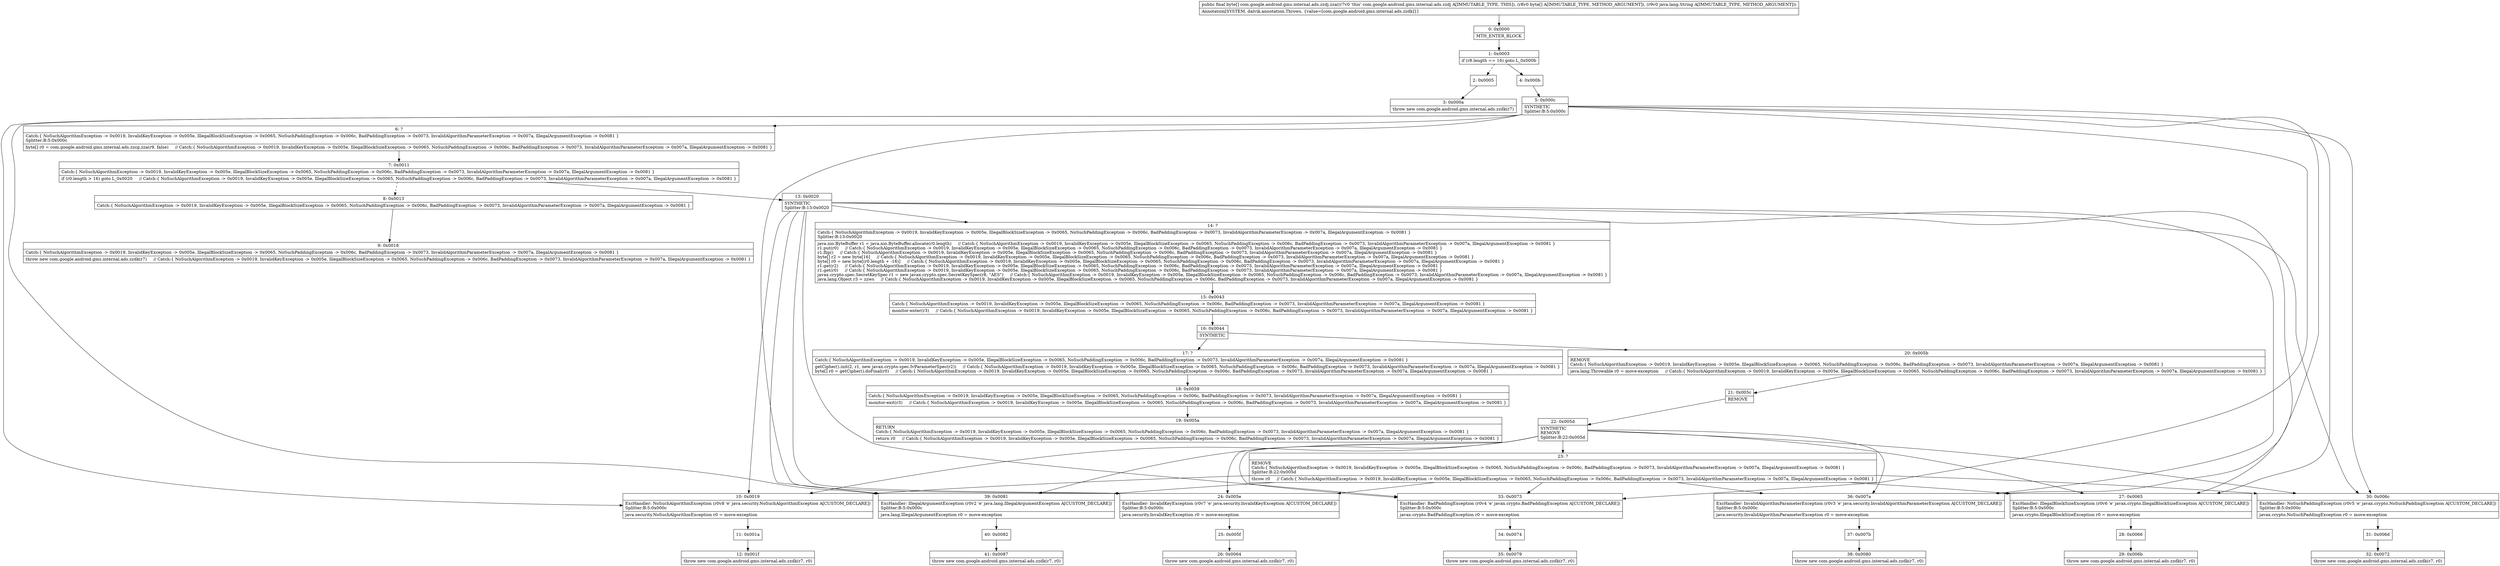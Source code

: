 digraph "CFG forcom.google.android.gms.internal.ads.zzdj.zza([BLjava\/lang\/String;)[B" {
Node_0 [shape=record,label="{0\:\ 0x0000|MTH_ENTER_BLOCK\l}"];
Node_1 [shape=record,label="{1\:\ 0x0003|if (r8.length == 16) goto L_0x000b\l}"];
Node_2 [shape=record,label="{2\:\ 0x0005}"];
Node_3 [shape=record,label="{3\:\ 0x000a|throw new com.google.android.gms.internal.ads.zzdk(r7)\l}"];
Node_4 [shape=record,label="{4\:\ 0x000b}"];
Node_5 [shape=record,label="{5\:\ 0x000c|SYNTHETIC\lSplitter:B:5:0x000c\l}"];
Node_6 [shape=record,label="{6\:\ ?|Catch:\{ NoSuchAlgorithmException \-\> 0x0019, InvalidKeyException \-\> 0x005e, IllegalBlockSizeException \-\> 0x0065, NoSuchPaddingException \-\> 0x006c, BadPaddingException \-\> 0x0073, InvalidAlgorithmParameterException \-\> 0x007a, IllegalArgumentException \-\> 0x0081 \}\lSplitter:B:5:0x000c\l|byte[] r0 = com.google.android.gms.internal.ads.zzcg.zza(r9, false)     \/\/ Catch:\{ NoSuchAlgorithmException \-\> 0x0019, InvalidKeyException \-\> 0x005e, IllegalBlockSizeException \-\> 0x0065, NoSuchPaddingException \-\> 0x006c, BadPaddingException \-\> 0x0073, InvalidAlgorithmParameterException \-\> 0x007a, IllegalArgumentException \-\> 0x0081 \}\l}"];
Node_7 [shape=record,label="{7\:\ 0x0011|Catch:\{ NoSuchAlgorithmException \-\> 0x0019, InvalidKeyException \-\> 0x005e, IllegalBlockSizeException \-\> 0x0065, NoSuchPaddingException \-\> 0x006c, BadPaddingException \-\> 0x0073, InvalidAlgorithmParameterException \-\> 0x007a, IllegalArgumentException \-\> 0x0081 \}\l|if (r0.length \> 16) goto L_0x0020     \/\/ Catch:\{ NoSuchAlgorithmException \-\> 0x0019, InvalidKeyException \-\> 0x005e, IllegalBlockSizeException \-\> 0x0065, NoSuchPaddingException \-\> 0x006c, BadPaddingException \-\> 0x0073, InvalidAlgorithmParameterException \-\> 0x007a, IllegalArgumentException \-\> 0x0081 \}\l}"];
Node_8 [shape=record,label="{8\:\ 0x0013|Catch:\{ NoSuchAlgorithmException \-\> 0x0019, InvalidKeyException \-\> 0x005e, IllegalBlockSizeException \-\> 0x0065, NoSuchPaddingException \-\> 0x006c, BadPaddingException \-\> 0x0073, InvalidAlgorithmParameterException \-\> 0x007a, IllegalArgumentException \-\> 0x0081 \}\l}"];
Node_9 [shape=record,label="{9\:\ 0x0018|Catch:\{ NoSuchAlgorithmException \-\> 0x0019, InvalidKeyException \-\> 0x005e, IllegalBlockSizeException \-\> 0x0065, NoSuchPaddingException \-\> 0x006c, BadPaddingException \-\> 0x0073, InvalidAlgorithmParameterException \-\> 0x007a, IllegalArgumentException \-\> 0x0081 \}\l|throw new com.google.android.gms.internal.ads.zzdk(r7)     \/\/ Catch:\{ NoSuchAlgorithmException \-\> 0x0019, InvalidKeyException \-\> 0x005e, IllegalBlockSizeException \-\> 0x0065, NoSuchPaddingException \-\> 0x006c, BadPaddingException \-\> 0x0073, InvalidAlgorithmParameterException \-\> 0x007a, IllegalArgumentException \-\> 0x0081 \}\l}"];
Node_10 [shape=record,label="{10\:\ 0x0019|ExcHandler: NoSuchAlgorithmException (r0v8 'e' java.security.NoSuchAlgorithmException A[CUSTOM_DECLARE])\lSplitter:B:5:0x000c\l|java.security.NoSuchAlgorithmException r0 = move\-exception\l}"];
Node_11 [shape=record,label="{11\:\ 0x001a}"];
Node_12 [shape=record,label="{12\:\ 0x001f|throw new com.google.android.gms.internal.ads.zzdk(r7, r0)\l}"];
Node_13 [shape=record,label="{13\:\ 0x0020|SYNTHETIC\lSplitter:B:13:0x0020\l}"];
Node_14 [shape=record,label="{14\:\ ?|Catch:\{ NoSuchAlgorithmException \-\> 0x0019, InvalidKeyException \-\> 0x005e, IllegalBlockSizeException \-\> 0x0065, NoSuchPaddingException \-\> 0x006c, BadPaddingException \-\> 0x0073, InvalidAlgorithmParameterException \-\> 0x007a, IllegalArgumentException \-\> 0x0081 \}\lSplitter:B:13:0x0020\l|java.nio.ByteBuffer r1 = java.nio.ByteBuffer.allocate(r0.length)     \/\/ Catch:\{ NoSuchAlgorithmException \-\> 0x0019, InvalidKeyException \-\> 0x005e, IllegalBlockSizeException \-\> 0x0065, NoSuchPaddingException \-\> 0x006c, BadPaddingException \-\> 0x0073, InvalidAlgorithmParameterException \-\> 0x007a, IllegalArgumentException \-\> 0x0081 \}\lr1.put(r0)     \/\/ Catch:\{ NoSuchAlgorithmException \-\> 0x0019, InvalidKeyException \-\> 0x005e, IllegalBlockSizeException \-\> 0x0065, NoSuchPaddingException \-\> 0x006c, BadPaddingException \-\> 0x0073, InvalidAlgorithmParameterException \-\> 0x007a, IllegalArgumentException \-\> 0x0081 \}\lr1.flip()     \/\/ Catch:\{ NoSuchAlgorithmException \-\> 0x0019, InvalidKeyException \-\> 0x005e, IllegalBlockSizeException \-\> 0x0065, NoSuchPaddingException \-\> 0x006c, BadPaddingException \-\> 0x0073, InvalidAlgorithmParameterException \-\> 0x007a, IllegalArgumentException \-\> 0x0081 \}\lbyte[] r2 = new byte[16]     \/\/ Catch:\{ NoSuchAlgorithmException \-\> 0x0019, InvalidKeyException \-\> 0x005e, IllegalBlockSizeException \-\> 0x0065, NoSuchPaddingException \-\> 0x006c, BadPaddingException \-\> 0x0073, InvalidAlgorithmParameterException \-\> 0x007a, IllegalArgumentException \-\> 0x0081 \}\lbyte[] r0 = new byte[(r0.length + \-16)]     \/\/ Catch:\{ NoSuchAlgorithmException \-\> 0x0019, InvalidKeyException \-\> 0x005e, IllegalBlockSizeException \-\> 0x0065, NoSuchPaddingException \-\> 0x006c, BadPaddingException \-\> 0x0073, InvalidAlgorithmParameterException \-\> 0x007a, IllegalArgumentException \-\> 0x0081 \}\lr1.get(r2)     \/\/ Catch:\{ NoSuchAlgorithmException \-\> 0x0019, InvalidKeyException \-\> 0x005e, IllegalBlockSizeException \-\> 0x0065, NoSuchPaddingException \-\> 0x006c, BadPaddingException \-\> 0x0073, InvalidAlgorithmParameterException \-\> 0x007a, IllegalArgumentException \-\> 0x0081 \}\lr1.get(r0)     \/\/ Catch:\{ NoSuchAlgorithmException \-\> 0x0019, InvalidKeyException \-\> 0x005e, IllegalBlockSizeException \-\> 0x0065, NoSuchPaddingException \-\> 0x006c, BadPaddingException \-\> 0x0073, InvalidAlgorithmParameterException \-\> 0x007a, IllegalArgumentException \-\> 0x0081 \}\ljavax.crypto.spec.SecretKeySpec r1 = new javax.crypto.spec.SecretKeySpec(r8, \"AES\")     \/\/ Catch:\{ NoSuchAlgorithmException \-\> 0x0019, InvalidKeyException \-\> 0x005e, IllegalBlockSizeException \-\> 0x0065, NoSuchPaddingException \-\> 0x006c, BadPaddingException \-\> 0x0073, InvalidAlgorithmParameterException \-\> 0x007a, IllegalArgumentException \-\> 0x0081 \}\ljava.lang.Object r3 = zzws     \/\/ Catch:\{ NoSuchAlgorithmException \-\> 0x0019, InvalidKeyException \-\> 0x005e, IllegalBlockSizeException \-\> 0x0065, NoSuchPaddingException \-\> 0x006c, BadPaddingException \-\> 0x0073, InvalidAlgorithmParameterException \-\> 0x007a, IllegalArgumentException \-\> 0x0081 \}\l}"];
Node_15 [shape=record,label="{15\:\ 0x0043|Catch:\{ NoSuchAlgorithmException \-\> 0x0019, InvalidKeyException \-\> 0x005e, IllegalBlockSizeException \-\> 0x0065, NoSuchPaddingException \-\> 0x006c, BadPaddingException \-\> 0x0073, InvalidAlgorithmParameterException \-\> 0x007a, IllegalArgumentException \-\> 0x0081 \}\l|monitor\-enter(r3)     \/\/ Catch:\{ NoSuchAlgorithmException \-\> 0x0019, InvalidKeyException \-\> 0x005e, IllegalBlockSizeException \-\> 0x0065, NoSuchPaddingException \-\> 0x006c, BadPaddingException \-\> 0x0073, InvalidAlgorithmParameterException \-\> 0x007a, IllegalArgumentException \-\> 0x0081 \}\l}"];
Node_16 [shape=record,label="{16\:\ 0x0044|SYNTHETIC\l}"];
Node_17 [shape=record,label="{17\:\ ?|Catch:\{ NoSuchAlgorithmException \-\> 0x0019, InvalidKeyException \-\> 0x005e, IllegalBlockSizeException \-\> 0x0065, NoSuchPaddingException \-\> 0x006c, BadPaddingException \-\> 0x0073, InvalidAlgorithmParameterException \-\> 0x007a, IllegalArgumentException \-\> 0x0081 \}\l|getCipher().init(2, r1, new javax.crypto.spec.IvParameterSpec(r2))     \/\/ Catch:\{ NoSuchAlgorithmException \-\> 0x0019, InvalidKeyException \-\> 0x005e, IllegalBlockSizeException \-\> 0x0065, NoSuchPaddingException \-\> 0x006c, BadPaddingException \-\> 0x0073, InvalidAlgorithmParameterException \-\> 0x007a, IllegalArgumentException \-\> 0x0081 \}\lbyte[] r0 = getCipher().doFinal(r0)     \/\/ Catch:\{ NoSuchAlgorithmException \-\> 0x0019, InvalidKeyException \-\> 0x005e, IllegalBlockSizeException \-\> 0x0065, NoSuchPaddingException \-\> 0x006c, BadPaddingException \-\> 0x0073, InvalidAlgorithmParameterException \-\> 0x007a, IllegalArgumentException \-\> 0x0081 \}\l}"];
Node_18 [shape=record,label="{18\:\ 0x0059|Catch:\{ NoSuchAlgorithmException \-\> 0x0019, InvalidKeyException \-\> 0x005e, IllegalBlockSizeException \-\> 0x0065, NoSuchPaddingException \-\> 0x006c, BadPaddingException \-\> 0x0073, InvalidAlgorithmParameterException \-\> 0x007a, IllegalArgumentException \-\> 0x0081 \}\l|monitor\-exit(r3)     \/\/ Catch:\{ NoSuchAlgorithmException \-\> 0x0019, InvalidKeyException \-\> 0x005e, IllegalBlockSizeException \-\> 0x0065, NoSuchPaddingException \-\> 0x006c, BadPaddingException \-\> 0x0073, InvalidAlgorithmParameterException \-\> 0x007a, IllegalArgumentException \-\> 0x0081 \}\l}"];
Node_19 [shape=record,label="{19\:\ 0x005a|RETURN\lCatch:\{ NoSuchAlgorithmException \-\> 0x0019, InvalidKeyException \-\> 0x005e, IllegalBlockSizeException \-\> 0x0065, NoSuchPaddingException \-\> 0x006c, BadPaddingException \-\> 0x0073, InvalidAlgorithmParameterException \-\> 0x007a, IllegalArgumentException \-\> 0x0081 \}\l|return r0     \/\/ Catch:\{ NoSuchAlgorithmException \-\> 0x0019, InvalidKeyException \-\> 0x005e, IllegalBlockSizeException \-\> 0x0065, NoSuchPaddingException \-\> 0x006c, BadPaddingException \-\> 0x0073, InvalidAlgorithmParameterException \-\> 0x007a, IllegalArgumentException \-\> 0x0081 \}\l}"];
Node_20 [shape=record,label="{20\:\ 0x005b|REMOVE\lCatch:\{ NoSuchAlgorithmException \-\> 0x0019, InvalidKeyException \-\> 0x005e, IllegalBlockSizeException \-\> 0x0065, NoSuchPaddingException \-\> 0x006c, BadPaddingException \-\> 0x0073, InvalidAlgorithmParameterException \-\> 0x007a, IllegalArgumentException \-\> 0x0081 \}\l|java.lang.Throwable r0 = move\-exception     \/\/ Catch:\{ NoSuchAlgorithmException \-\> 0x0019, InvalidKeyException \-\> 0x005e, IllegalBlockSizeException \-\> 0x0065, NoSuchPaddingException \-\> 0x006c, BadPaddingException \-\> 0x0073, InvalidAlgorithmParameterException \-\> 0x007a, IllegalArgumentException \-\> 0x0081 \}\l}"];
Node_21 [shape=record,label="{21\:\ 0x005c|REMOVE\l}"];
Node_22 [shape=record,label="{22\:\ 0x005d|SYNTHETIC\lREMOVE\lSplitter:B:22:0x005d\l}"];
Node_23 [shape=record,label="{23\:\ ?|REMOVE\lCatch:\{ NoSuchAlgorithmException \-\> 0x0019, InvalidKeyException \-\> 0x005e, IllegalBlockSizeException \-\> 0x0065, NoSuchPaddingException \-\> 0x006c, BadPaddingException \-\> 0x0073, InvalidAlgorithmParameterException \-\> 0x007a, IllegalArgumentException \-\> 0x0081 \}\lSplitter:B:22:0x005d\l|throw r0     \/\/ Catch:\{ NoSuchAlgorithmException \-\> 0x0019, InvalidKeyException \-\> 0x005e, IllegalBlockSizeException \-\> 0x0065, NoSuchPaddingException \-\> 0x006c, BadPaddingException \-\> 0x0073, InvalidAlgorithmParameterException \-\> 0x007a, IllegalArgumentException \-\> 0x0081 \}\l}"];
Node_24 [shape=record,label="{24\:\ 0x005e|ExcHandler: InvalidKeyException (r0v7 'e' java.security.InvalidKeyException A[CUSTOM_DECLARE])\lSplitter:B:5:0x000c\l|java.security.InvalidKeyException r0 = move\-exception\l}"];
Node_25 [shape=record,label="{25\:\ 0x005f}"];
Node_26 [shape=record,label="{26\:\ 0x0064|throw new com.google.android.gms.internal.ads.zzdk(r7, r0)\l}"];
Node_27 [shape=record,label="{27\:\ 0x0065|ExcHandler: IllegalBlockSizeException (r0v6 'e' javax.crypto.IllegalBlockSizeException A[CUSTOM_DECLARE])\lSplitter:B:5:0x000c\l|javax.crypto.IllegalBlockSizeException r0 = move\-exception\l}"];
Node_28 [shape=record,label="{28\:\ 0x0066}"];
Node_29 [shape=record,label="{29\:\ 0x006b|throw new com.google.android.gms.internal.ads.zzdk(r7, r0)\l}"];
Node_30 [shape=record,label="{30\:\ 0x006c|ExcHandler: NoSuchPaddingException (r0v5 'e' javax.crypto.NoSuchPaddingException A[CUSTOM_DECLARE])\lSplitter:B:5:0x000c\l|javax.crypto.NoSuchPaddingException r0 = move\-exception\l}"];
Node_31 [shape=record,label="{31\:\ 0x006d}"];
Node_32 [shape=record,label="{32\:\ 0x0072|throw new com.google.android.gms.internal.ads.zzdk(r7, r0)\l}"];
Node_33 [shape=record,label="{33\:\ 0x0073|ExcHandler: BadPaddingException (r0v4 'e' javax.crypto.BadPaddingException A[CUSTOM_DECLARE])\lSplitter:B:5:0x000c\l|javax.crypto.BadPaddingException r0 = move\-exception\l}"];
Node_34 [shape=record,label="{34\:\ 0x0074}"];
Node_35 [shape=record,label="{35\:\ 0x0079|throw new com.google.android.gms.internal.ads.zzdk(r7, r0)\l}"];
Node_36 [shape=record,label="{36\:\ 0x007a|ExcHandler: InvalidAlgorithmParameterException (r0v3 'e' java.security.InvalidAlgorithmParameterException A[CUSTOM_DECLARE])\lSplitter:B:5:0x000c\l|java.security.InvalidAlgorithmParameterException r0 = move\-exception\l}"];
Node_37 [shape=record,label="{37\:\ 0x007b}"];
Node_38 [shape=record,label="{38\:\ 0x0080|throw new com.google.android.gms.internal.ads.zzdk(r7, r0)\l}"];
Node_39 [shape=record,label="{39\:\ 0x0081|ExcHandler: IllegalArgumentException (r0v2 'e' java.lang.IllegalArgumentException A[CUSTOM_DECLARE])\lSplitter:B:5:0x000c\l|java.lang.IllegalArgumentException r0 = move\-exception\l}"];
Node_40 [shape=record,label="{40\:\ 0x0082}"];
Node_41 [shape=record,label="{41\:\ 0x0087|throw new com.google.android.gms.internal.ads.zzdk(r7, r0)\l}"];
MethodNode[shape=record,label="{public final byte[] com.google.android.gms.internal.ads.zzdj.zza((r7v0 'this' com.google.android.gms.internal.ads.zzdj A[IMMUTABLE_TYPE, THIS]), (r8v0 byte[] A[IMMUTABLE_TYPE, METHOD_ARGUMENT]), (r9v0 java.lang.String A[IMMUTABLE_TYPE, METHOD_ARGUMENT]))  | Annotation[SYSTEM, dalvik.annotation.Throws, \{value=[com.google.android.gms.internal.ads.zzdk]\}]\l}"];
MethodNode -> Node_0;
Node_0 -> Node_1;
Node_1 -> Node_2[style=dashed];
Node_1 -> Node_4;
Node_2 -> Node_3;
Node_4 -> Node_5;
Node_5 -> Node_6;
Node_5 -> Node_10;
Node_5 -> Node_24;
Node_5 -> Node_27;
Node_5 -> Node_30;
Node_5 -> Node_33;
Node_5 -> Node_36;
Node_5 -> Node_39;
Node_6 -> Node_7;
Node_7 -> Node_8[style=dashed];
Node_7 -> Node_13;
Node_8 -> Node_9;
Node_10 -> Node_11;
Node_11 -> Node_12;
Node_13 -> Node_14;
Node_13 -> Node_10;
Node_13 -> Node_24;
Node_13 -> Node_27;
Node_13 -> Node_30;
Node_13 -> Node_33;
Node_13 -> Node_36;
Node_13 -> Node_39;
Node_14 -> Node_15;
Node_15 -> Node_16;
Node_16 -> Node_17;
Node_16 -> Node_20;
Node_17 -> Node_18;
Node_18 -> Node_19;
Node_20 -> Node_21;
Node_21 -> Node_22;
Node_22 -> Node_23;
Node_22 -> Node_10;
Node_22 -> Node_24;
Node_22 -> Node_27;
Node_22 -> Node_30;
Node_22 -> Node_33;
Node_22 -> Node_36;
Node_22 -> Node_39;
Node_23 -> Node_10;
Node_23 -> Node_24;
Node_23 -> Node_27;
Node_23 -> Node_30;
Node_23 -> Node_33;
Node_23 -> Node_36;
Node_23 -> Node_39;
Node_24 -> Node_25;
Node_25 -> Node_26;
Node_27 -> Node_28;
Node_28 -> Node_29;
Node_30 -> Node_31;
Node_31 -> Node_32;
Node_33 -> Node_34;
Node_34 -> Node_35;
Node_36 -> Node_37;
Node_37 -> Node_38;
Node_39 -> Node_40;
Node_40 -> Node_41;
}

